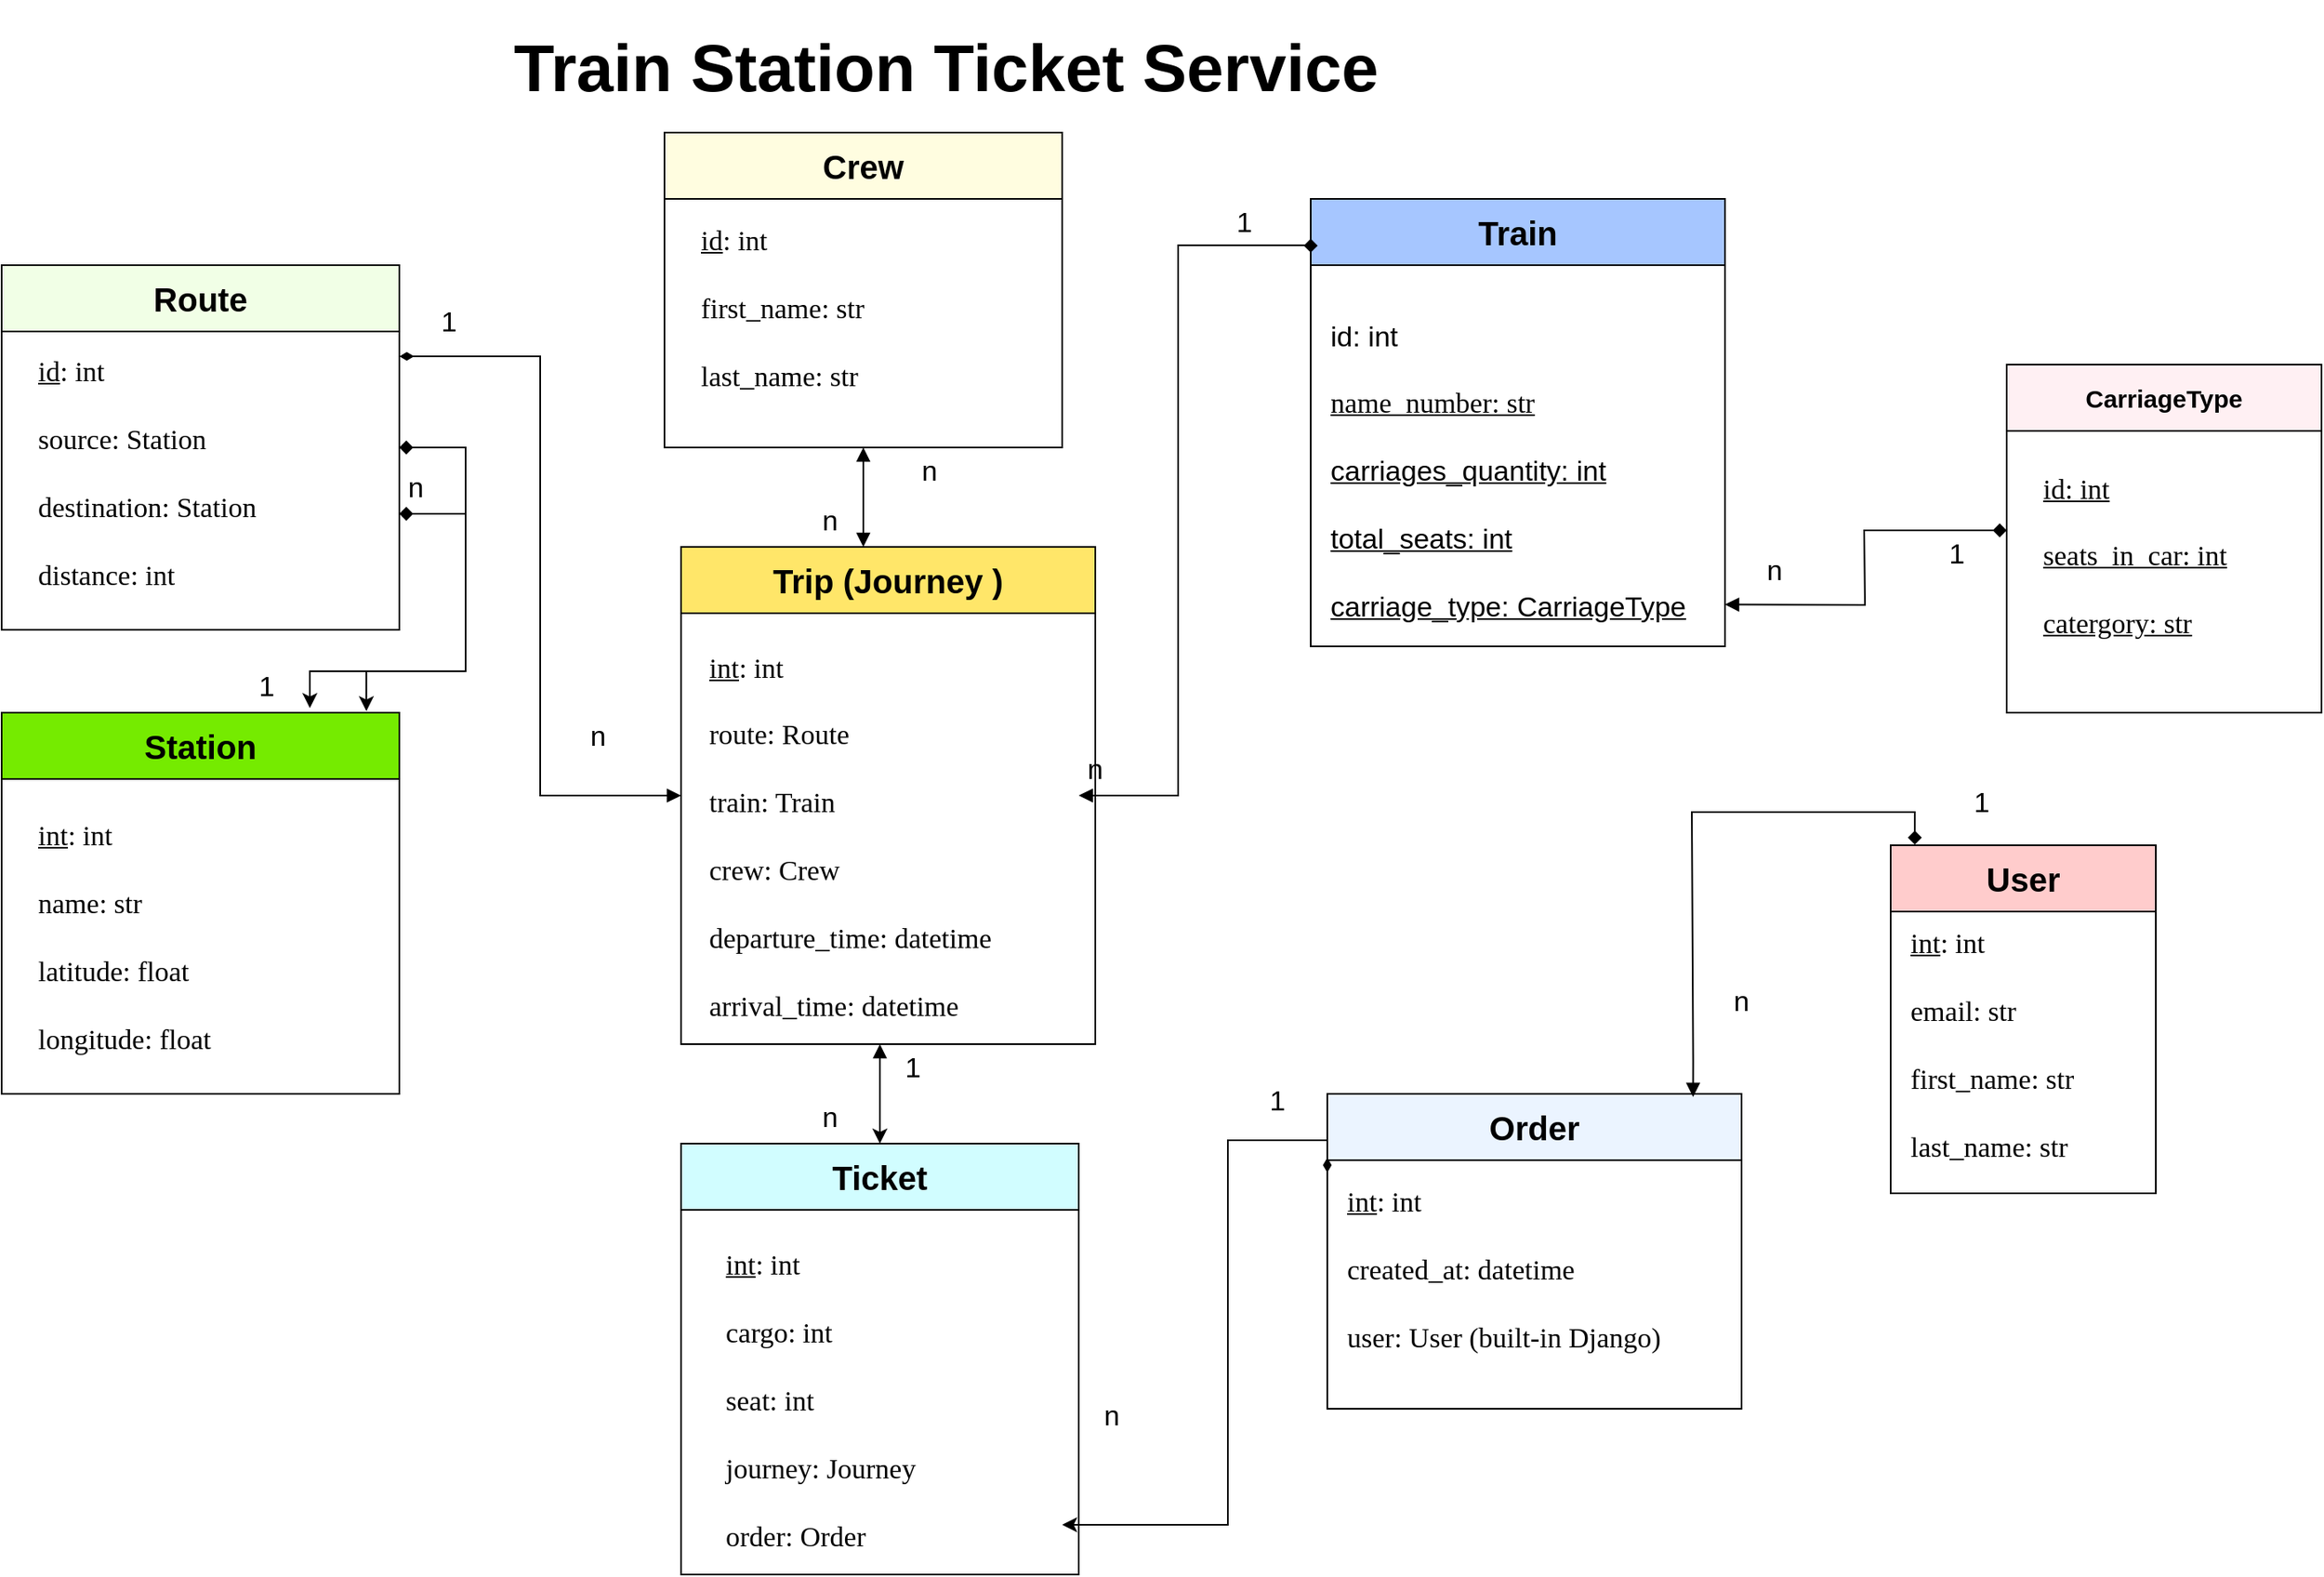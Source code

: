 <mxfile version="26.0.15">
  <diagram name="Page-1" id="OVcS8Alv_T-uJs1jZaDE">
    <mxGraphModel dx="1235" dy="633" grid="1" gridSize="10" guides="1" tooltips="1" connect="1" arrows="1" fold="1" page="1" pageScale="1" pageWidth="850" pageHeight="1100" math="0" shadow="0">
      <root>
        <mxCell id="0" />
        <mxCell id="1" parent="0" />
        <mxCell id="XHiDL_9w_AK1erUn259C-10" value="&lt;font style=&quot;font-size: 20px;&quot;&gt;Station&lt;/font&gt;" style="swimlane;whiteSpace=wrap;html=1;fontSize=15;startSize=40;fillColor=#75EB00;" parent="1" vertex="1">
          <mxGeometry x="110" y="440" width="240" height="230" as="geometry">
            <mxRectangle x="510" y="110" width="100" height="30" as="alternateBounds" />
          </mxGeometry>
        </mxCell>
        <mxCell id="XHiDL_9w_AK1erUn259C-11" value="&lt;div&gt;&lt;u&gt;int&lt;/u&gt;: int&lt;/div&gt;&lt;div&gt;&lt;span style=&quot;background-color: initial;&quot;&gt;&lt;br&gt;&lt;/span&gt;&lt;/div&gt;&lt;div&gt;&lt;span style=&quot;background-color: initial;&quot;&gt;name: str&lt;/span&gt;&lt;br&gt;&lt;/div&gt;&lt;div&gt;&lt;br&gt;&lt;/div&gt;&lt;div&gt;latitude: float&lt;/div&gt;&lt;div&gt;&lt;br&gt;&lt;/div&gt;&lt;div&gt;longitude: float&lt;/div&gt;" style="text;html=1;align=left;verticalAlign=bottom;resizable=0;points=[];autosize=1;strokeColor=none;fillColor=none;fontSize=17;horizontal=1;fontFamily=Tahoma;" parent="XHiDL_9w_AK1erUn259C-10" vertex="1">
          <mxGeometry x="20" y="50" width="140" height="160" as="geometry" />
        </mxCell>
        <mxCell id="PF9oNXmcux__Gt7PH8ks-85" style="edgeStyle=none;rounded=0;orthogonalLoop=1;jettySize=auto;html=1;startArrow=diamond;startFill=1;endArrow=block;endFill=1;entryX=1.023;entryY=0.799;entryDx=0;entryDy=0;entryPerimeter=0;" edge="1" parent="1">
          <mxGeometry relative="1" as="geometry">
            <mxPoint x="1150" y="374.75" as="targetPoint" />
            <mxPoint x="1320" y="330" as="sourcePoint" />
            <Array as="points">
              <mxPoint x="1234" y="330" />
              <mxPoint x="1234.48" y="375" />
            </Array>
          </mxGeometry>
        </mxCell>
        <mxCell id="4" value="CarriageType" style="swimlane;whiteSpace=wrap;html=1;fontSize=15;startSize=40;fillColor=#FFF0F3;" parent="1" vertex="1">
          <mxGeometry x="1320" y="230" width="190" height="210" as="geometry">
            <mxRectangle x="510" y="110" width="100" height="30" as="alternateBounds" />
          </mxGeometry>
        </mxCell>
        <mxCell id="5" value="&lt;div&gt;&lt;u&gt;id: int&lt;/u&gt;&lt;/div&gt;&lt;div&gt;&lt;u&gt;&lt;br&gt;&lt;/u&gt;&lt;/div&gt;&lt;div&gt;&lt;u&gt;seats_in_car: int&lt;/u&gt;&lt;/div&gt;&lt;div&gt;&lt;u&gt;&lt;br&gt;&lt;/u&gt;&lt;/div&gt;&lt;div&gt;&lt;u&gt;catergory: str&lt;/u&gt;&lt;/div&gt;&lt;div&gt;&lt;u&gt;&lt;br&gt;&lt;/u&gt;&lt;/div&gt;" style="text;html=1;align=left;verticalAlign=bottom;resizable=0;points=[];autosize=1;strokeColor=none;fillColor=none;fontSize=17;horizontal=1;fontFamily=Tahoma;" parent="4" vertex="1">
          <mxGeometry x="20" y="50" width="150" height="140" as="geometry" />
        </mxCell>
        <mxCell id="7" value="Train" style="swimlane;whiteSpace=wrap;html=1;fontSize=20;startSize=40;fillColor=#A6C6FF;" parent="1" vertex="1">
          <mxGeometry x="900" y="130" width="250" height="270" as="geometry">
            <mxRectangle x="510" y="110" width="100" height="30" as="alternateBounds" />
          </mxGeometry>
        </mxCell>
        <mxCell id="8" value="&lt;div align=&quot;left&quot;&gt;&lt;font face=&quot;Helvetica&quot;&gt;id: int&lt;/font&gt;&lt;/div&gt;&lt;div align=&quot;left&quot;&gt;&lt;font face=&quot;Helvetica&quot;&gt;&lt;br&gt;&lt;/font&gt;&lt;/div&gt;&lt;div align=&quot;left&quot;&gt;&lt;div&gt;&lt;u&gt;name_number: str&lt;/u&gt;&lt;/div&gt;&lt;div&gt;&lt;u&gt;&lt;br&gt;&lt;/u&gt;&lt;/div&gt;&lt;div&gt;&lt;u&gt;&lt;font face=&quot;Helvetica&quot;&gt;carriages_quantity: int&lt;/font&gt;&lt;/u&gt;&lt;/div&gt;&lt;div&gt;&lt;u&gt;&lt;font face=&quot;Helvetica&quot;&gt;&lt;br&gt;&lt;/font&gt;&lt;/u&gt;&lt;/div&gt;&lt;div&gt;&lt;font face=&quot;Helvetica&quot;&gt;&lt;u&gt;total_seats: int&lt;/u&gt;&lt;/font&gt;&lt;/div&gt;&lt;div&gt;&lt;u&gt;&lt;font face=&quot;Helvetica&quot;&gt;&lt;br&gt;&lt;/font&gt;&lt;/u&gt;&lt;/div&gt;&lt;div&gt;&lt;u&gt;&lt;font face=&quot;Helvetica&quot;&gt;carriage_type: CarriageType&lt;/font&gt;&lt;/u&gt;&lt;/div&gt;&lt;div&gt;&lt;u&gt;&lt;font face=&quot;Helvetica&quot;&gt;&lt;br&gt;&lt;/font&gt;&lt;/u&gt;&lt;/div&gt;&lt;div&gt;&lt;u&gt;&lt;font face=&quot;Helvetica&quot;&gt;&lt;br&gt;&lt;/font&gt;&lt;/u&gt;&lt;/div&gt;&lt;/div&gt;" style="text;html=1;align=left;verticalAlign=bottom;resizable=0;points=[];autosize=1;strokeColor=none;fillColor=none;fontSize=17;horizontal=1;fontFamily=Tahoma;" parent="7" vertex="1">
          <mxGeometry x="10" y="50" width="240" height="250" as="geometry" />
        </mxCell>
        <mxCell id="56" style="edgeStyle=orthogonalEdgeStyle;rounded=0;orthogonalLoop=1;jettySize=auto;html=1;exitX=1;exitY=0.25;exitDx=0;exitDy=0;entryX=0;entryY=0.5;entryDx=0;entryDy=0;startArrow=diamondThin;startFill=1;endArrow=block;endFill=1;" parent="1" source="17" target="33" edge="1">
          <mxGeometry relative="1" as="geometry">
            <mxPoint x="480" y="460" as="targetPoint" />
          </mxGeometry>
        </mxCell>
        <mxCell id="17" value="&lt;font style=&quot;font-size: 20px;&quot;&gt;Route&lt;/font&gt;" style="swimlane;whiteSpace=wrap;html=1;fontSize=15;startSize=40;movable=1;resizable=1;rotatable=1;deletable=1;editable=1;locked=0;connectable=1;fillColor=#F1FFE6;" parent="1" vertex="1">
          <mxGeometry x="110" y="170" width="240" height="220" as="geometry">
            <mxRectangle x="510" y="110" width="100" height="30" as="alternateBounds" />
          </mxGeometry>
        </mxCell>
        <mxCell id="18" value="&lt;div style=&quot;&quot;&gt;&lt;u&gt;id&lt;/u&gt;: int&lt;/div&gt;&lt;div style=&quot;&quot;&gt;&lt;br&gt;&lt;/div&gt;&lt;div style=&quot;&quot;&gt;source: Station&lt;/div&gt;&lt;div style=&quot;&quot;&gt;&lt;br&gt;&lt;/div&gt;&lt;div style=&quot;&quot;&gt;destination:&amp;nbsp;&lt;span style=&quot;background-color: initial;&quot;&gt;Station&lt;/span&gt;&lt;/div&gt;&lt;div style=&quot;&quot;&gt;&lt;br&gt;&lt;/div&gt;&lt;div style=&quot;&quot;&gt;distance: int&lt;/div&gt;" style="text;html=1;align=left;verticalAlign=bottom;resizable=1;points=[];autosize=1;strokeColor=none;fillColor=none;fontSize=17;horizontal=1;fontFamily=Tahoma;movable=1;rotatable=1;deletable=1;editable=1;locked=0;connectable=1;" parent="17" vertex="1">
          <mxGeometry x="20" y="40" width="170" height="160" as="geometry" />
        </mxCell>
        <mxCell id="50" style="edgeStyle=none;rounded=0;orthogonalLoop=1;jettySize=auto;html=1;exitX=0.5;exitY=1;exitDx=0;exitDy=0;startArrow=block;startFill=1;endArrow=block;endFill=1;" parent="1" source="29" edge="1">
          <mxGeometry relative="1" as="geometry">
            <mxPoint x="630" y="340" as="targetPoint" />
          </mxGeometry>
        </mxCell>
        <mxCell id="29" value="&lt;font style=&quot;font-size: 20px;&quot;&gt;Crew&lt;/font&gt;" style="swimlane;whiteSpace=wrap;html=1;fontSize=15;startSize=40;movable=1;resizable=1;rotatable=1;deletable=1;editable=1;locked=0;connectable=1;fillColor=#FFFDE0;" parent="1" vertex="1">
          <mxGeometry x="510" y="90" width="240" height="190" as="geometry">
            <mxRectangle x="510" y="110" width="100" height="30" as="alternateBounds" />
          </mxGeometry>
        </mxCell>
        <mxCell id="30" value="&lt;div style=&quot;&quot;&gt;&lt;u&gt;id&lt;/u&gt;: int&lt;/div&gt;&lt;div style=&quot;&quot;&gt;&lt;br&gt;&lt;/div&gt;&lt;div style=&quot;&quot;&gt;first_name: str&lt;/div&gt;&lt;div style=&quot;&quot;&gt;&lt;br&gt;&lt;/div&gt;&lt;div style=&quot;&quot;&gt;last_name: str&lt;/div&gt;" style="text;html=1;align=left;verticalAlign=bottom;resizable=1;points=[];autosize=1;strokeColor=none;fillColor=none;fontSize=17;horizontal=1;fontFamily=Tahoma;movable=1;rotatable=1;deletable=1;editable=1;locked=0;connectable=1;" parent="29" vertex="1">
          <mxGeometry x="20" y="40" width="130" height="120" as="geometry" />
        </mxCell>
        <mxCell id="70" style="edgeStyle=none;rounded=0;orthogonalLoop=1;jettySize=auto;html=1;elbow=vertical;startArrow=block;startFill=1;entryX=0.5;entryY=0;entryDx=0;entryDy=0;" parent="1" target="27" edge="1">
          <mxGeometry relative="1" as="geometry">
            <mxPoint x="640" y="640" as="sourcePoint" />
            <mxPoint x="630" y="650" as="targetPoint" />
          </mxGeometry>
        </mxCell>
        <mxCell id="33" value="&lt;font style=&quot;font-size: 20px;&quot;&gt;Trip (&lt;/font&gt;&lt;font style=&quot;font-size: 20px;&quot;&gt;Journey &lt;/font&gt;&lt;font style=&quot;font-size: 20px;&quot;&gt;)&lt;/font&gt;" style="swimlane;whiteSpace=wrap;html=1;fontSize=15;startSize=40;fillColor=#FFE669;" parent="1" vertex="1">
          <mxGeometry x="520" y="340" width="250" height="300" as="geometry">
            <mxRectangle x="510" y="110" width="100" height="30" as="alternateBounds" />
          </mxGeometry>
        </mxCell>
        <mxCell id="34" value="&lt;div&gt;&lt;u&gt;int&lt;/u&gt;: int&lt;/div&gt;&lt;div&gt;&lt;span style=&quot;background-color: initial;&quot;&gt;&lt;br&gt;&lt;/span&gt;&lt;/div&gt;&lt;div&gt;route: Route&lt;/div&gt;&lt;div&gt;&lt;br&gt;&lt;/div&gt;&lt;div&gt;train: Train&lt;/div&gt;&lt;div&gt;&lt;br&gt;&lt;/div&gt;&lt;div&gt;crew: Crew&lt;/div&gt;&lt;div&gt;&lt;br&gt;&lt;/div&gt;&lt;div&gt;departure_time: datetime&lt;/div&gt;&lt;div&gt;&lt;br&gt;&lt;/div&gt;&lt;div&gt;arrival_time: datetime&lt;/div&gt;" style="text;html=1;align=left;verticalAlign=bottom;resizable=0;points=[];autosize=1;strokeColor=none;fillColor=none;fontSize=17;horizontal=1;fontFamily=Tahoma;" parent="33" vertex="1">
          <mxGeometry x="15" y="50" width="220" height="240" as="geometry" />
        </mxCell>
        <mxCell id="47" style="edgeStyle=orthogonalEdgeStyle;rounded=0;orthogonalLoop=1;jettySize=auto;html=1;exitX=0;exitY=0.25;exitDx=0;exitDy=0;startArrow=diamondThin;startFill=1;" parent="1" source="37" edge="1">
          <mxGeometry relative="1" as="geometry">
            <mxPoint x="750" y="930" as="targetPoint" />
            <Array as="points">
              <mxPoint x="910" y="698" />
              <mxPoint x="850" y="698" />
              <mxPoint x="850" y="930" />
              <mxPoint x="750" y="930" />
            </Array>
          </mxGeometry>
        </mxCell>
        <mxCell id="37" value="&lt;font style=&quot;font-size: 20px;&quot;&gt;Order&lt;/font&gt;" style="swimlane;whiteSpace=wrap;html=1;fontSize=15;startSize=40;fillColor=#EBF4FF;" parent="1" vertex="1">
          <mxGeometry x="910" y="670" width="250" height="190" as="geometry">
            <mxRectangle x="510" y="110" width="100" height="30" as="alternateBounds" />
          </mxGeometry>
        </mxCell>
        <mxCell id="38" value="&lt;div&gt;&lt;u&gt;int&lt;/u&gt;: int&lt;/div&gt;&lt;div&gt;&lt;span style=&quot;background-color: initial;&quot;&gt;&lt;br&gt;&lt;/span&gt;&lt;/div&gt;&lt;div&gt;created_at: datetime&lt;/div&gt;&lt;div&gt;&lt;br&gt;&lt;/div&gt;&lt;div&gt;user: User (built-in Django)&lt;/div&gt;" style="text;html=1;align=left;verticalAlign=bottom;resizable=0;points=[];autosize=1;strokeColor=none;fillColor=none;fontSize=17;horizontal=1;fontFamily=Tahoma;" parent="37" vertex="1">
          <mxGeometry x="10" y="40" width="230" height="120" as="geometry" />
        </mxCell>
        <mxCell id="42" value="&lt;font style=&quot;font-size: 17px;&quot;&gt;n&lt;/font&gt;" style="text;strokeColor=none;align=center;fillColor=none;html=1;verticalAlign=middle;whiteSpace=wrap;rounded=0;" parent="1" vertex="1">
          <mxGeometry x="1150" y="340" width="60" height="30" as="geometry" />
        </mxCell>
        <mxCell id="43" value="&lt;font style=&quot;font-size: 17px;&quot;&gt;1&lt;/font&gt;" style="text;strokeColor=none;align=center;fillColor=none;html=1;verticalAlign=middle;whiteSpace=wrap;rounded=0;" parent="1" vertex="1">
          <mxGeometry x="1260" y="330" width="60" height="30" as="geometry" />
        </mxCell>
        <mxCell id="48" value="&lt;font style=&quot;font-size: 17px;&quot;&gt;n&lt;/font&gt;" style="text;strokeColor=none;align=center;fillColor=none;html=1;verticalAlign=middle;whiteSpace=wrap;rounded=0;" parent="1" vertex="1">
          <mxGeometry x="750" y="850" width="60" height="30" as="geometry" />
        </mxCell>
        <mxCell id="49" value="&lt;font style=&quot;font-size: 17px;&quot;&gt;1&lt;/font&gt;" style="text;strokeColor=none;align=center;fillColor=none;html=1;verticalAlign=middle;whiteSpace=wrap;rounded=0;" parent="1" vertex="1">
          <mxGeometry x="850" y="660" width="60" height="30" as="geometry" />
        </mxCell>
        <mxCell id="51" value="&lt;font style=&quot;font-size: 17px;&quot;&gt;n&lt;/font&gt;" style="text;strokeColor=none;align=center;fillColor=none;html=1;verticalAlign=middle;whiteSpace=wrap;rounded=0;" parent="1" vertex="1">
          <mxGeometry x="640" y="280" width="60" height="30" as="geometry" />
        </mxCell>
        <mxCell id="52" value="&lt;font style=&quot;font-size: 17px;&quot;&gt;n&lt;/font&gt;" style="text;strokeColor=none;align=center;fillColor=none;html=1;verticalAlign=middle;whiteSpace=wrap;rounded=0;" parent="1" vertex="1">
          <mxGeometry x="580" y="310" width="60" height="30" as="geometry" />
        </mxCell>
        <mxCell id="53" style="edgeStyle=orthogonalEdgeStyle;rounded=0;orthogonalLoop=1;jettySize=auto;html=1;startArrow=diamond;startFill=1;endArrow=block;endFill=1;" parent="1" edge="1">
          <mxGeometry relative="1" as="geometry">
            <mxPoint x="760" y="490" as="targetPoint" />
            <Array as="points">
              <mxPoint x="900" y="158" />
              <mxPoint x="820" y="158" />
              <mxPoint x="820" y="490" />
            </Array>
            <mxPoint x="900" y="154" as="sourcePoint" />
          </mxGeometry>
        </mxCell>
        <mxCell id="54" value="&lt;font style=&quot;font-size: 17px;&quot;&gt;n&lt;/font&gt;" style="text;strokeColor=none;align=center;fillColor=none;html=1;verticalAlign=middle;whiteSpace=wrap;rounded=0;" parent="1" vertex="1">
          <mxGeometry x="740" y="460" width="60" height="30" as="geometry" />
        </mxCell>
        <mxCell id="55" value="&lt;font style=&quot;font-size: 17px;&quot;&gt;1&lt;/font&gt;" style="text;strokeColor=none;align=center;fillColor=none;html=1;verticalAlign=middle;whiteSpace=wrap;rounded=0;" parent="1" vertex="1">
          <mxGeometry x="830" y="130" width="60" height="30" as="geometry" />
        </mxCell>
        <mxCell id="57" value="&lt;font style=&quot;font-size: 17px;&quot;&gt;n&lt;/font&gt;" style="text;strokeColor=none;align=center;fillColor=none;html=1;verticalAlign=middle;whiteSpace=wrap;rounded=0;" parent="1" vertex="1">
          <mxGeometry x="440" y="440" width="60" height="30" as="geometry" />
        </mxCell>
        <mxCell id="58" value="&lt;font style=&quot;font-size: 17px;&quot;&gt;1&lt;/font&gt;" style="text;strokeColor=none;align=center;fillColor=none;html=1;verticalAlign=middle;whiteSpace=wrap;rounded=0;" parent="1" vertex="1">
          <mxGeometry x="350" y="190" width="60" height="30" as="geometry" />
        </mxCell>
        <mxCell id="61" style="edgeStyle=orthogonalEdgeStyle;rounded=0;orthogonalLoop=1;jettySize=auto;html=1;entryX=0.917;entryY=-0.004;entryDx=0;entryDy=0;entryPerimeter=0;elbow=vertical;startArrow=diamond;startFill=1;exitX=1;exitY=0.5;exitDx=0;exitDy=0;" parent="1" source="17" target="XHiDL_9w_AK1erUn259C-10" edge="1">
          <mxGeometry relative="1" as="geometry">
            <mxPoint x="360" y="280" as="sourcePoint" />
            <Array as="points">
              <mxPoint x="390" y="280" />
              <mxPoint x="390" y="415" />
              <mxPoint x="330" y="415" />
            </Array>
          </mxGeometry>
        </mxCell>
        <mxCell id="62" style="edgeStyle=orthogonalEdgeStyle;rounded=0;orthogonalLoop=1;jettySize=auto;html=1;entryX=0.775;entryY=-0.012;entryDx=0;entryDy=0;entryPerimeter=0;elbow=vertical;startArrow=diamond;startFill=1;" parent="1" target="XHiDL_9w_AK1erUn259C-10" edge="1">
          <mxGeometry relative="1" as="geometry">
            <mxPoint x="350" y="320" as="sourcePoint" />
            <Array as="points">
              <mxPoint x="350" y="320" />
              <mxPoint x="390" y="320" />
              <mxPoint x="390" y="415" />
              <mxPoint x="296" y="415" />
            </Array>
          </mxGeometry>
        </mxCell>
        <mxCell id="63" value="&lt;font style=&quot;font-size: 17px;&quot;&gt;n&lt;/font&gt;" style="text;strokeColor=none;align=center;fillColor=none;html=1;verticalAlign=middle;whiteSpace=wrap;rounded=0;" parent="1" vertex="1">
          <mxGeometry x="330" y="290" width="60" height="30" as="geometry" />
        </mxCell>
        <mxCell id="64" value="&lt;font style=&quot;font-size: 17px;&quot;&gt;1&lt;/font&gt;" style="text;strokeColor=none;align=center;fillColor=none;html=1;verticalAlign=middle;whiteSpace=wrap;rounded=0;" parent="1" vertex="1">
          <mxGeometry x="240" y="410" width="60" height="30" as="geometry" />
        </mxCell>
        <mxCell id="65" value="&lt;font size=&quot;1&quot; style=&quot;&quot;&gt;&lt;b style=&quot;font-size: 40px;&quot;&gt;Train Station Ticket Service&lt;/b&gt;&lt;/font&gt;" style="text;strokeColor=none;align=center;fillColor=none;html=1;verticalAlign=middle;whiteSpace=wrap;rounded=0;" parent="1" vertex="1">
          <mxGeometry x="360" y="10" width="640" height="80" as="geometry" />
        </mxCell>
        <mxCell id="67" value="&lt;font style=&quot;font-size: 17px;&quot;&gt;1&lt;/font&gt;" style="text;strokeColor=none;align=center;fillColor=none;html=1;verticalAlign=middle;whiteSpace=wrap;rounded=0;" parent="1" vertex="1">
          <mxGeometry x="630" y="640" width="60" height="30" as="geometry" />
        </mxCell>
        <mxCell id="68" value="&lt;font style=&quot;font-size: 17px;&quot;&gt;n&lt;/font&gt;" style="text;strokeColor=none;align=center;fillColor=none;html=1;verticalAlign=middle;whiteSpace=wrap;rounded=0;" parent="1" vertex="1">
          <mxGeometry x="580" y="670" width="60" height="30" as="geometry" />
        </mxCell>
        <mxCell id="27" value="&lt;font style=&quot;font-size: 20px;&quot;&gt;Ticket&lt;/font&gt;" style="swimlane;whiteSpace=wrap;html=1;fontSize=15;startSize=40;fillColor=#D1FDFF;" parent="1" vertex="1">
          <mxGeometry x="520" y="700" width="240" height="260" as="geometry">
            <mxRectangle x="510" y="110" width="100" height="30" as="alternateBounds" />
          </mxGeometry>
        </mxCell>
        <mxCell id="28" value="&lt;div&gt;&lt;u&gt;int&lt;/u&gt;: int&lt;/div&gt;&lt;div&gt;&lt;span style=&quot;background-color: initial;&quot;&gt;&lt;br&gt;&lt;/span&gt;&lt;/div&gt;&lt;div&gt;cargo: int&lt;/div&gt;&lt;div&gt;&lt;br&gt;&lt;/div&gt;&lt;div&gt;seat: int&lt;/div&gt;&lt;div&gt;&lt;br&gt;&lt;/div&gt;&lt;div&gt;journey: Journey&lt;/div&gt;&lt;div&gt;&lt;br&gt;&lt;/div&gt;&lt;div&gt;order: Order&lt;/div&gt;" style="text;html=1;align=left;verticalAlign=bottom;resizable=0;points=[];autosize=1;strokeColor=none;fillColor=none;fontSize=17;horizontal=1;fontFamily=Tahoma;" parent="27" vertex="1">
          <mxGeometry x="25" y="50" width="150" height="200" as="geometry" />
        </mxCell>
        <mxCell id="71" value="&lt;font style=&quot;font-size: 20px;&quot;&gt;User&lt;/font&gt;" style="swimlane;whiteSpace=wrap;html=1;fontSize=15;startSize=40;fillColor=#FFCCCC;" parent="1" vertex="1">
          <mxGeometry x="1250" y="520" width="160" height="210" as="geometry">
            <mxRectangle x="510" y="110" width="100" height="30" as="alternateBounds" />
          </mxGeometry>
        </mxCell>
        <mxCell id="72" value="&lt;div&gt;&lt;u&gt;int&lt;/u&gt;: int&lt;/div&gt;&lt;div&gt;&lt;span style=&quot;background-color: initial;&quot;&gt;&lt;br&gt;&lt;/span&gt;&lt;/div&gt;&lt;div&gt;email: str&lt;/div&gt;&lt;div&gt;&lt;br&gt;&lt;/div&gt;&lt;div&gt;first_name: str&lt;/div&gt;&lt;div&gt;&lt;br&gt;&lt;/div&gt;&lt;div&gt;last_name: str&lt;/div&gt;" style="text;html=1;align=left;verticalAlign=bottom;resizable=0;points=[];autosize=1;strokeColor=none;fillColor=none;fontSize=17;horizontal=1;fontFamily=Tahoma;" parent="71" vertex="1">
          <mxGeometry x="10" y="35" width="130" height="160" as="geometry" />
        </mxCell>
        <mxCell id="73" style="edgeStyle=orthogonalEdgeStyle;rounded=0;orthogonalLoop=1;jettySize=auto;html=1;entryX=0.091;entryY=-0.002;entryDx=0;entryDy=0;entryPerimeter=0;startArrow=block;startFill=1;endArrow=diamond;endFill=1;exitX=0.883;exitY=0.01;exitDx=0;exitDy=0;exitPerimeter=0;" parent="1" target="71" edge="1" source="37">
          <mxGeometry relative="1" as="geometry">
            <mxPoint x="1130" y="650" as="sourcePoint" />
            <Array as="points">
              <mxPoint x="1131" y="650" />
              <mxPoint x="1130" y="500" />
              <mxPoint x="1265" y="500" />
            </Array>
          </mxGeometry>
        </mxCell>
        <mxCell id="74" value="&lt;font style=&quot;font-size: 17px;&quot;&gt;1&lt;/font&gt;" style="text;strokeColor=none;align=center;fillColor=none;html=1;verticalAlign=middle;whiteSpace=wrap;rounded=0;" parent="1" vertex="1">
          <mxGeometry x="1275" y="480" width="60" height="30" as="geometry" />
        </mxCell>
        <mxCell id="75" value="&lt;font style=&quot;font-size: 17px;&quot;&gt;n&lt;/font&gt;" style="text;strokeColor=none;align=center;fillColor=none;html=1;verticalAlign=middle;whiteSpace=wrap;rounded=0;" parent="1" vertex="1">
          <mxGeometry x="1130" y="600" width="60" height="30" as="geometry" />
        </mxCell>
      </root>
    </mxGraphModel>
  </diagram>
</mxfile>
